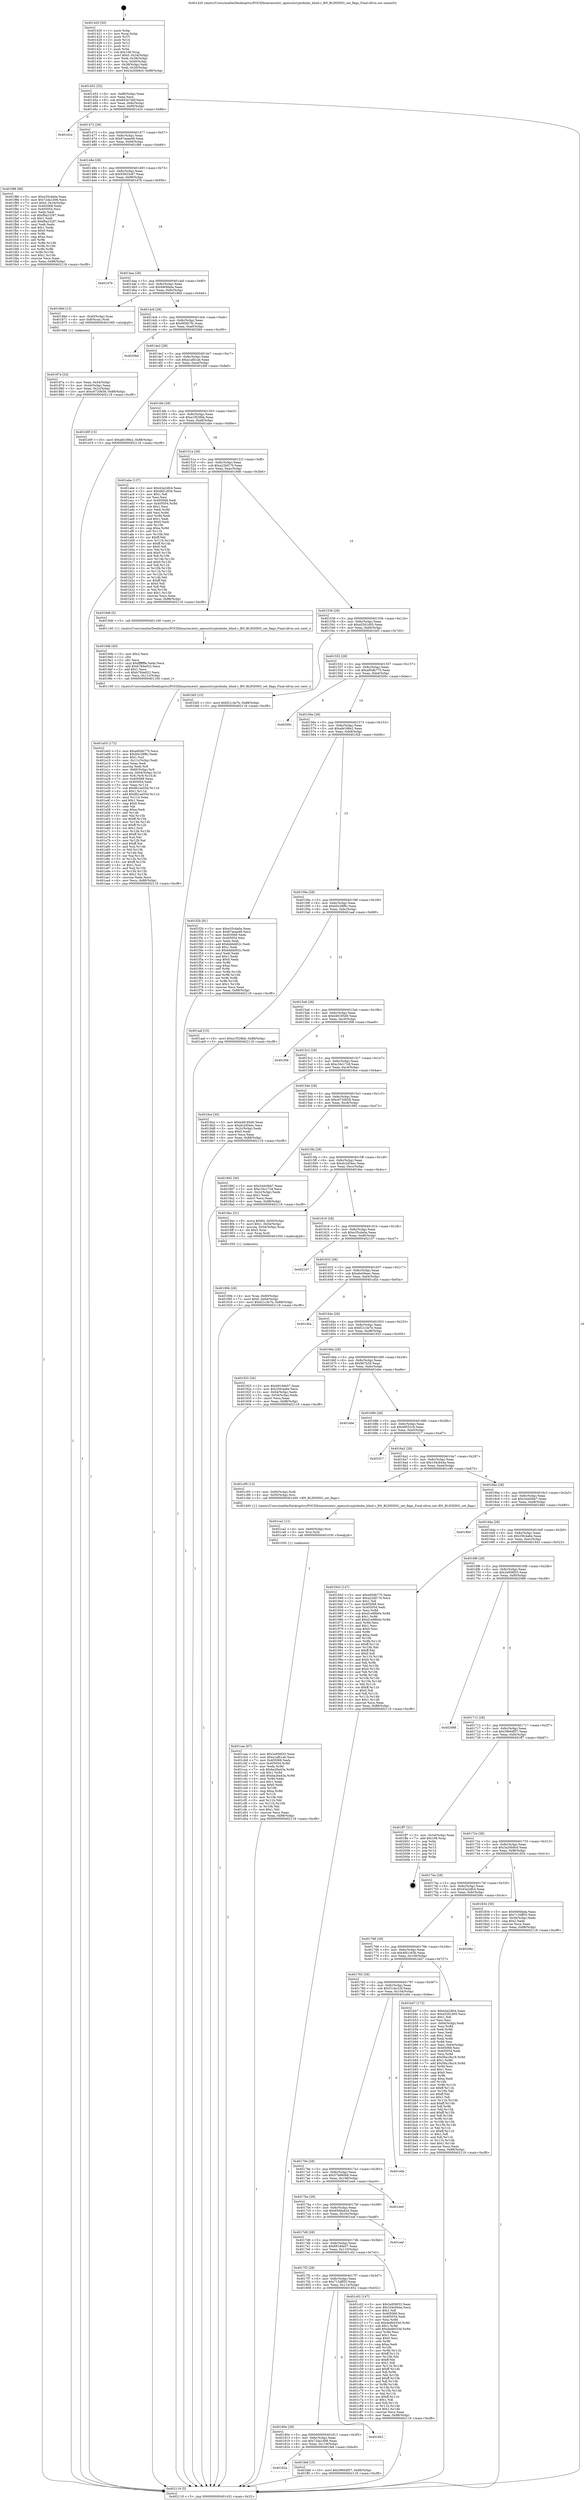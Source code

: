 digraph "0x401420" {
  label = "0x401420 (/mnt/c/Users/mathe/Desktop/tcc/POCII/binaries/extr_opensslcryptobnbn_blind.c_BN_BLINDING_set_flags_Final-ollvm.out::main(0))"
  labelloc = "t"
  node[shape=record]

  Entry [label="",width=0.3,height=0.3,shape=circle,fillcolor=black,style=filled]
  "0x401452" [label="{
     0x401452 [32]\l
     | [instrs]\l
     &nbsp;&nbsp;0x401452 \<+6\>: mov -0x88(%rbp),%eax\l
     &nbsp;&nbsp;0x401458 \<+2\>: mov %eax,%ecx\l
     &nbsp;&nbsp;0x40145a \<+6\>: sub $0x843e7dbf,%ecx\l
     &nbsp;&nbsp;0x401460 \<+6\>: mov %eax,-0x8c(%rbp)\l
     &nbsp;&nbsp;0x401466 \<+6\>: mov %ecx,-0x90(%rbp)\l
     &nbsp;&nbsp;0x40146c \<+6\>: je 0000000000401d1e \<main+0x8fe\>\l
  }"]
  "0x401d1e" [label="{
     0x401d1e\l
  }", style=dashed]
  "0x401472" [label="{
     0x401472 [28]\l
     | [instrs]\l
     &nbsp;&nbsp;0x401472 \<+5\>: jmp 0000000000401477 \<main+0x57\>\l
     &nbsp;&nbsp;0x401477 \<+6\>: mov -0x8c(%rbp),%eax\l
     &nbsp;&nbsp;0x40147d \<+5\>: sub $0x87aeae48,%eax\l
     &nbsp;&nbsp;0x401482 \<+6\>: mov %eax,-0x94(%rbp)\l
     &nbsp;&nbsp;0x401488 \<+6\>: je 0000000000401f86 \<main+0xb66\>\l
  }"]
  Exit [label="",width=0.3,height=0.3,shape=circle,fillcolor=black,style=filled,peripheries=2]
  "0x401f86" [label="{
     0x401f86 [98]\l
     | [instrs]\l
     &nbsp;&nbsp;0x401f86 \<+5\>: mov $0xe35cda0a,%eax\l
     &nbsp;&nbsp;0x401f8b \<+5\>: mov $0x72da1d08,%ecx\l
     &nbsp;&nbsp;0x401f90 \<+7\>: movl $0x0,-0x34(%rbp)\l
     &nbsp;&nbsp;0x401f97 \<+7\>: mov 0x405068,%edx\l
     &nbsp;&nbsp;0x401f9e \<+7\>: mov 0x405054,%esi\l
     &nbsp;&nbsp;0x401fa5 \<+2\>: mov %edx,%edi\l
     &nbsp;&nbsp;0x401fa7 \<+6\>: sub $0xf9a23287,%edi\l
     &nbsp;&nbsp;0x401fad \<+3\>: sub $0x1,%edi\l
     &nbsp;&nbsp;0x401fb0 \<+6\>: add $0xf9a23287,%edi\l
     &nbsp;&nbsp;0x401fb6 \<+3\>: imul %edi,%edx\l
     &nbsp;&nbsp;0x401fb9 \<+3\>: and $0x1,%edx\l
     &nbsp;&nbsp;0x401fbc \<+3\>: cmp $0x0,%edx\l
     &nbsp;&nbsp;0x401fbf \<+4\>: sete %r8b\l
     &nbsp;&nbsp;0x401fc3 \<+3\>: cmp $0xa,%esi\l
     &nbsp;&nbsp;0x401fc6 \<+4\>: setl %r9b\l
     &nbsp;&nbsp;0x401fca \<+3\>: mov %r8b,%r10b\l
     &nbsp;&nbsp;0x401fcd \<+3\>: and %r9b,%r10b\l
     &nbsp;&nbsp;0x401fd0 \<+3\>: xor %r9b,%r8b\l
     &nbsp;&nbsp;0x401fd3 \<+3\>: or %r8b,%r10b\l
     &nbsp;&nbsp;0x401fd6 \<+4\>: test $0x1,%r10b\l
     &nbsp;&nbsp;0x401fda \<+3\>: cmovne %ecx,%eax\l
     &nbsp;&nbsp;0x401fdd \<+6\>: mov %eax,-0x88(%rbp)\l
     &nbsp;&nbsp;0x401fe3 \<+5\>: jmp 0000000000402118 \<main+0xcf8\>\l
  }"]
  "0x40148e" [label="{
     0x40148e [28]\l
     | [instrs]\l
     &nbsp;&nbsp;0x40148e \<+5\>: jmp 0000000000401493 \<main+0x73\>\l
     &nbsp;&nbsp;0x401493 \<+6\>: mov -0x8c(%rbp),%eax\l
     &nbsp;&nbsp;0x401499 \<+5\>: sub $0x93833c87,%eax\l
     &nbsp;&nbsp;0x40149e \<+6\>: mov %eax,-0x98(%rbp)\l
     &nbsp;&nbsp;0x4014a4 \<+6\>: je 0000000000401d7b \<main+0x95b\>\l
  }"]
  "0x40182a" [label="{
     0x40182a\l
  }", style=dashed]
  "0x401d7b" [label="{
     0x401d7b\l
  }", style=dashed]
  "0x4014aa" [label="{
     0x4014aa [28]\l
     | [instrs]\l
     &nbsp;&nbsp;0x4014aa \<+5\>: jmp 00000000004014af \<main+0x8f\>\l
     &nbsp;&nbsp;0x4014af \<+6\>: mov -0x8c(%rbp),%eax\l
     &nbsp;&nbsp;0x4014b5 \<+5\>: sub $0x94f4fada,%eax\l
     &nbsp;&nbsp;0x4014ba \<+6\>: mov %eax,-0x9c(%rbp)\l
     &nbsp;&nbsp;0x4014c0 \<+6\>: je 000000000040186d \<main+0x44d\>\l
  }"]
  "0x401fe8" [label="{
     0x401fe8 [15]\l
     | [instrs]\l
     &nbsp;&nbsp;0x401fe8 \<+10\>: movl $0x3960df57,-0x88(%rbp)\l
     &nbsp;&nbsp;0x401ff2 \<+5\>: jmp 0000000000402118 \<main+0xcf8\>\l
  }"]
  "0x40186d" [label="{
     0x40186d [13]\l
     | [instrs]\l
     &nbsp;&nbsp;0x40186d \<+4\>: mov -0x40(%rbp),%rax\l
     &nbsp;&nbsp;0x401871 \<+4\>: mov 0x8(%rax),%rdi\l
     &nbsp;&nbsp;0x401875 \<+5\>: call 0000000000401060 \<atoi@plt\>\l
     | [calls]\l
     &nbsp;&nbsp;0x401060 \{1\} (unknown)\l
  }"]
  "0x4014c6" [label="{
     0x4014c6 [28]\l
     | [instrs]\l
     &nbsp;&nbsp;0x4014c6 \<+5\>: jmp 00000000004014cb \<main+0xab\>\l
     &nbsp;&nbsp;0x4014cb \<+6\>: mov -0x8c(%rbp),%eax\l
     &nbsp;&nbsp;0x4014d1 \<+5\>: sub $0x993fc7fc,%eax\l
     &nbsp;&nbsp;0x4014d6 \<+6\>: mov %eax,-0xa0(%rbp)\l
     &nbsp;&nbsp;0x4014dc \<+6\>: je 00000000004020b0 \<main+0xc90\>\l
  }"]
  "0x40180e" [label="{
     0x40180e [28]\l
     | [instrs]\l
     &nbsp;&nbsp;0x40180e \<+5\>: jmp 0000000000401813 \<main+0x3f3\>\l
     &nbsp;&nbsp;0x401813 \<+6\>: mov -0x8c(%rbp),%eax\l
     &nbsp;&nbsp;0x401819 \<+5\>: sub $0x72da1d08,%eax\l
     &nbsp;&nbsp;0x40181e \<+6\>: mov %eax,-0x118(%rbp)\l
     &nbsp;&nbsp;0x401824 \<+6\>: je 0000000000401fe8 \<main+0xbc8\>\l
  }"]
  "0x4020b0" [label="{
     0x4020b0\l
  }", style=dashed]
  "0x4014e2" [label="{
     0x4014e2 [28]\l
     | [instrs]\l
     &nbsp;&nbsp;0x4014e2 \<+5\>: jmp 00000000004014e7 \<main+0xc7\>\l
     &nbsp;&nbsp;0x4014e7 \<+6\>: mov -0x8c(%rbp),%eax\l
     &nbsp;&nbsp;0x4014ed \<+5\>: sub $0xa1afb1ab,%eax\l
     &nbsp;&nbsp;0x4014f2 \<+6\>: mov %eax,-0xa4(%rbp)\l
     &nbsp;&nbsp;0x4014f8 \<+6\>: je 0000000000401d0f \<main+0x8ef\>\l
  }"]
  "0x401852" [label="{
     0x401852\l
  }", style=dashed]
  "0x401d0f" [label="{
     0x401d0f [15]\l
     | [instrs]\l
     &nbsp;&nbsp;0x401d0f \<+10\>: movl $0xafe188e2,-0x88(%rbp)\l
     &nbsp;&nbsp;0x401d19 \<+5\>: jmp 0000000000402118 \<main+0xcf8\>\l
  }"]
  "0x4014fe" [label="{
     0x4014fe [28]\l
     | [instrs]\l
     &nbsp;&nbsp;0x4014fe \<+5\>: jmp 0000000000401503 \<main+0xe3\>\l
     &nbsp;&nbsp;0x401503 \<+6\>: mov -0x8c(%rbp),%eax\l
     &nbsp;&nbsp;0x401509 \<+5\>: sub $0xa1f528bb,%eax\l
     &nbsp;&nbsp;0x40150e \<+6\>: mov %eax,-0xa8(%rbp)\l
     &nbsp;&nbsp;0x401514 \<+6\>: je 0000000000401abe \<main+0x69e\>\l
  }"]
  "0x401cae" [label="{
     0x401cae [97]\l
     | [instrs]\l
     &nbsp;&nbsp;0x401cae \<+5\>: mov $0x2e956f33,%eax\l
     &nbsp;&nbsp;0x401cb3 \<+5\>: mov $0xa1afb1ab,%ecx\l
     &nbsp;&nbsp;0x401cb8 \<+7\>: mov 0x405068,%edx\l
     &nbsp;&nbsp;0x401cbf \<+8\>: mov 0x405054,%r8d\l
     &nbsp;&nbsp;0x401cc7 \<+3\>: mov %edx,%r9d\l
     &nbsp;&nbsp;0x401cca \<+7\>: sub $0xba26a43a,%r9d\l
     &nbsp;&nbsp;0x401cd1 \<+4\>: sub $0x1,%r9d\l
     &nbsp;&nbsp;0x401cd5 \<+7\>: add $0xba26a43a,%r9d\l
     &nbsp;&nbsp;0x401cdc \<+4\>: imul %r9d,%edx\l
     &nbsp;&nbsp;0x401ce0 \<+3\>: and $0x1,%edx\l
     &nbsp;&nbsp;0x401ce3 \<+3\>: cmp $0x0,%edx\l
     &nbsp;&nbsp;0x401ce6 \<+4\>: sete %r10b\l
     &nbsp;&nbsp;0x401cea \<+4\>: cmp $0xa,%r8d\l
     &nbsp;&nbsp;0x401cee \<+4\>: setl %r11b\l
     &nbsp;&nbsp;0x401cf2 \<+3\>: mov %r10b,%bl\l
     &nbsp;&nbsp;0x401cf5 \<+3\>: and %r11b,%bl\l
     &nbsp;&nbsp;0x401cf8 \<+3\>: xor %r11b,%r10b\l
     &nbsp;&nbsp;0x401cfb \<+3\>: or %r10b,%bl\l
     &nbsp;&nbsp;0x401cfe \<+3\>: test $0x1,%bl\l
     &nbsp;&nbsp;0x401d01 \<+3\>: cmovne %ecx,%eax\l
     &nbsp;&nbsp;0x401d04 \<+6\>: mov %eax,-0x88(%rbp)\l
     &nbsp;&nbsp;0x401d0a \<+5\>: jmp 0000000000402118 \<main+0xcf8\>\l
  }"]
  "0x401abe" [label="{
     0x401abe [137]\l
     | [instrs]\l
     &nbsp;&nbsp;0x401abe \<+5\>: mov $0x43a2dfc4,%eax\l
     &nbsp;&nbsp;0x401ac3 \<+5\>: mov $0x4fd1c83b,%ecx\l
     &nbsp;&nbsp;0x401ac8 \<+2\>: mov $0x1,%dl\l
     &nbsp;&nbsp;0x401aca \<+2\>: xor %esi,%esi\l
     &nbsp;&nbsp;0x401acc \<+7\>: mov 0x405068,%edi\l
     &nbsp;&nbsp;0x401ad3 \<+8\>: mov 0x405054,%r8d\l
     &nbsp;&nbsp;0x401adb \<+3\>: sub $0x1,%esi\l
     &nbsp;&nbsp;0x401ade \<+3\>: mov %edi,%r9d\l
     &nbsp;&nbsp;0x401ae1 \<+3\>: add %esi,%r9d\l
     &nbsp;&nbsp;0x401ae4 \<+4\>: imul %r9d,%edi\l
     &nbsp;&nbsp;0x401ae8 \<+3\>: and $0x1,%edi\l
     &nbsp;&nbsp;0x401aeb \<+3\>: cmp $0x0,%edi\l
     &nbsp;&nbsp;0x401aee \<+4\>: sete %r10b\l
     &nbsp;&nbsp;0x401af2 \<+4\>: cmp $0xa,%r8d\l
     &nbsp;&nbsp;0x401af6 \<+4\>: setl %r11b\l
     &nbsp;&nbsp;0x401afa \<+3\>: mov %r10b,%bl\l
     &nbsp;&nbsp;0x401afd \<+3\>: xor $0xff,%bl\l
     &nbsp;&nbsp;0x401b00 \<+3\>: mov %r11b,%r14b\l
     &nbsp;&nbsp;0x401b03 \<+4\>: xor $0xff,%r14b\l
     &nbsp;&nbsp;0x401b07 \<+3\>: xor $0x0,%dl\l
     &nbsp;&nbsp;0x401b0a \<+3\>: mov %bl,%r15b\l
     &nbsp;&nbsp;0x401b0d \<+4\>: and $0x0,%r15b\l
     &nbsp;&nbsp;0x401b11 \<+3\>: and %dl,%r10b\l
     &nbsp;&nbsp;0x401b14 \<+3\>: mov %r14b,%r12b\l
     &nbsp;&nbsp;0x401b17 \<+4\>: and $0x0,%r12b\l
     &nbsp;&nbsp;0x401b1b \<+3\>: and %dl,%r11b\l
     &nbsp;&nbsp;0x401b1e \<+3\>: or %r10b,%r15b\l
     &nbsp;&nbsp;0x401b21 \<+3\>: or %r11b,%r12b\l
     &nbsp;&nbsp;0x401b24 \<+3\>: xor %r12b,%r15b\l
     &nbsp;&nbsp;0x401b27 \<+3\>: or %r14b,%bl\l
     &nbsp;&nbsp;0x401b2a \<+3\>: xor $0xff,%bl\l
     &nbsp;&nbsp;0x401b2d \<+3\>: or $0x0,%dl\l
     &nbsp;&nbsp;0x401b30 \<+2\>: and %dl,%bl\l
     &nbsp;&nbsp;0x401b32 \<+3\>: or %bl,%r15b\l
     &nbsp;&nbsp;0x401b35 \<+4\>: test $0x1,%r15b\l
     &nbsp;&nbsp;0x401b39 \<+3\>: cmovne %ecx,%eax\l
     &nbsp;&nbsp;0x401b3c \<+6\>: mov %eax,-0x88(%rbp)\l
     &nbsp;&nbsp;0x401b42 \<+5\>: jmp 0000000000402118 \<main+0xcf8\>\l
  }"]
  "0x40151a" [label="{
     0x40151a [28]\l
     | [instrs]\l
     &nbsp;&nbsp;0x40151a \<+5\>: jmp 000000000040151f \<main+0xff\>\l
     &nbsp;&nbsp;0x40151f \<+6\>: mov -0x8c(%rbp),%eax\l
     &nbsp;&nbsp;0x401525 \<+5\>: sub $0xa22bf170,%eax\l
     &nbsp;&nbsp;0x40152a \<+6\>: mov %eax,-0xac(%rbp)\l
     &nbsp;&nbsp;0x401530 \<+6\>: je 00000000004019d6 \<main+0x5b6\>\l
  }"]
  "0x401ca2" [label="{
     0x401ca2 [12]\l
     | [instrs]\l
     &nbsp;&nbsp;0x401ca2 \<+4\>: mov -0x60(%rbp),%rsi\l
     &nbsp;&nbsp;0x401ca6 \<+3\>: mov %rsi,%rdi\l
     &nbsp;&nbsp;0x401ca9 \<+5\>: call 0000000000401030 \<free@plt\>\l
     | [calls]\l
     &nbsp;&nbsp;0x401030 \{1\} (unknown)\l
  }"]
  "0x4019d6" [label="{
     0x4019d6 [5]\l
     | [instrs]\l
     &nbsp;&nbsp;0x4019d6 \<+5\>: call 0000000000401160 \<next_i\>\l
     | [calls]\l
     &nbsp;&nbsp;0x401160 \{1\} (/mnt/c/Users/mathe/Desktop/tcc/POCII/binaries/extr_opensslcryptobnbn_blind.c_BN_BLINDING_set_flags_Final-ollvm.out::next_i)\l
  }"]
  "0x401536" [label="{
     0x401536 [28]\l
     | [instrs]\l
     &nbsp;&nbsp;0x401536 \<+5\>: jmp 000000000040153b \<main+0x11b\>\l
     &nbsp;&nbsp;0x40153b \<+6\>: mov -0x8c(%rbp),%eax\l
     &nbsp;&nbsp;0x401541 \<+5\>: sub $0xa5261d05,%eax\l
     &nbsp;&nbsp;0x401546 \<+6\>: mov %eax,-0xb0(%rbp)\l
     &nbsp;&nbsp;0x40154c \<+6\>: je 0000000000401bf3 \<main+0x7d3\>\l
  }"]
  "0x4017f2" [label="{
     0x4017f2 [28]\l
     | [instrs]\l
     &nbsp;&nbsp;0x4017f2 \<+5\>: jmp 00000000004017f7 \<main+0x3d7\>\l
     &nbsp;&nbsp;0x4017f7 \<+6\>: mov -0x8c(%rbp),%eax\l
     &nbsp;&nbsp;0x4017fd \<+5\>: sub $0x713dff35,%eax\l
     &nbsp;&nbsp;0x401802 \<+6\>: mov %eax,-0x114(%rbp)\l
     &nbsp;&nbsp;0x401808 \<+6\>: je 0000000000401852 \<main+0x432\>\l
  }"]
  "0x401bf3" [label="{
     0x401bf3 [15]\l
     | [instrs]\l
     &nbsp;&nbsp;0x401bf3 \<+10\>: movl $0xf21c3e7b,-0x88(%rbp)\l
     &nbsp;&nbsp;0x401bfd \<+5\>: jmp 0000000000402118 \<main+0xcf8\>\l
  }"]
  "0x401552" [label="{
     0x401552 [28]\l
     | [instrs]\l
     &nbsp;&nbsp;0x401552 \<+5\>: jmp 0000000000401557 \<main+0x137\>\l
     &nbsp;&nbsp;0x401557 \<+6\>: mov -0x8c(%rbp),%eax\l
     &nbsp;&nbsp;0x40155d \<+5\>: sub $0xa95db770,%eax\l
     &nbsp;&nbsp;0x401562 \<+6\>: mov %eax,-0xb4(%rbp)\l
     &nbsp;&nbsp;0x401568 \<+6\>: je 000000000040200c \<main+0xbec\>\l
  }"]
  "0x401c02" [label="{
     0x401c02 [147]\l
     | [instrs]\l
     &nbsp;&nbsp;0x401c02 \<+5\>: mov $0x2e956f33,%eax\l
     &nbsp;&nbsp;0x401c07 \<+5\>: mov $0x104c844a,%ecx\l
     &nbsp;&nbsp;0x401c0c \<+2\>: mov $0x1,%dl\l
     &nbsp;&nbsp;0x401c0e \<+7\>: mov 0x405068,%esi\l
     &nbsp;&nbsp;0x401c15 \<+7\>: mov 0x405054,%edi\l
     &nbsp;&nbsp;0x401c1c \<+3\>: mov %esi,%r8d\l
     &nbsp;&nbsp;0x401c1f \<+7\>: sub $0xdedb033d,%r8d\l
     &nbsp;&nbsp;0x401c26 \<+4\>: sub $0x1,%r8d\l
     &nbsp;&nbsp;0x401c2a \<+7\>: add $0xdedb033d,%r8d\l
     &nbsp;&nbsp;0x401c31 \<+4\>: imul %r8d,%esi\l
     &nbsp;&nbsp;0x401c35 \<+3\>: and $0x1,%esi\l
     &nbsp;&nbsp;0x401c38 \<+3\>: cmp $0x0,%esi\l
     &nbsp;&nbsp;0x401c3b \<+4\>: sete %r9b\l
     &nbsp;&nbsp;0x401c3f \<+3\>: cmp $0xa,%edi\l
     &nbsp;&nbsp;0x401c42 \<+4\>: setl %r10b\l
     &nbsp;&nbsp;0x401c46 \<+3\>: mov %r9b,%r11b\l
     &nbsp;&nbsp;0x401c49 \<+4\>: xor $0xff,%r11b\l
     &nbsp;&nbsp;0x401c4d \<+3\>: mov %r10b,%bl\l
     &nbsp;&nbsp;0x401c50 \<+3\>: xor $0xff,%bl\l
     &nbsp;&nbsp;0x401c53 \<+3\>: xor $0x1,%dl\l
     &nbsp;&nbsp;0x401c56 \<+3\>: mov %r11b,%r14b\l
     &nbsp;&nbsp;0x401c59 \<+4\>: and $0xff,%r14b\l
     &nbsp;&nbsp;0x401c5d \<+3\>: and %dl,%r9b\l
     &nbsp;&nbsp;0x401c60 \<+3\>: mov %bl,%r15b\l
     &nbsp;&nbsp;0x401c63 \<+4\>: and $0xff,%r15b\l
     &nbsp;&nbsp;0x401c67 \<+3\>: and %dl,%r10b\l
     &nbsp;&nbsp;0x401c6a \<+3\>: or %r9b,%r14b\l
     &nbsp;&nbsp;0x401c6d \<+3\>: or %r10b,%r15b\l
     &nbsp;&nbsp;0x401c70 \<+3\>: xor %r15b,%r14b\l
     &nbsp;&nbsp;0x401c73 \<+3\>: or %bl,%r11b\l
     &nbsp;&nbsp;0x401c76 \<+4\>: xor $0xff,%r11b\l
     &nbsp;&nbsp;0x401c7a \<+3\>: or $0x1,%dl\l
     &nbsp;&nbsp;0x401c7d \<+3\>: and %dl,%r11b\l
     &nbsp;&nbsp;0x401c80 \<+3\>: or %r11b,%r14b\l
     &nbsp;&nbsp;0x401c83 \<+4\>: test $0x1,%r14b\l
     &nbsp;&nbsp;0x401c87 \<+3\>: cmovne %ecx,%eax\l
     &nbsp;&nbsp;0x401c8a \<+6\>: mov %eax,-0x88(%rbp)\l
     &nbsp;&nbsp;0x401c90 \<+5\>: jmp 0000000000402118 \<main+0xcf8\>\l
  }"]
  "0x40200c" [label="{
     0x40200c\l
  }", style=dashed]
  "0x40156e" [label="{
     0x40156e [28]\l
     | [instrs]\l
     &nbsp;&nbsp;0x40156e \<+5\>: jmp 0000000000401573 \<main+0x153\>\l
     &nbsp;&nbsp;0x401573 \<+6\>: mov -0x8c(%rbp),%eax\l
     &nbsp;&nbsp;0x401579 \<+5\>: sub $0xafe188e2,%eax\l
     &nbsp;&nbsp;0x40157e \<+6\>: mov %eax,-0xb8(%rbp)\l
     &nbsp;&nbsp;0x401584 \<+6\>: je 0000000000401f2b \<main+0xb0b\>\l
  }"]
  "0x4017d6" [label="{
     0x4017d6 [28]\l
     | [instrs]\l
     &nbsp;&nbsp;0x4017d6 \<+5\>: jmp 00000000004017db \<main+0x3bb\>\l
     &nbsp;&nbsp;0x4017db \<+6\>: mov -0x8c(%rbp),%eax\l
     &nbsp;&nbsp;0x4017e1 \<+5\>: sub $0x6918de57,%eax\l
     &nbsp;&nbsp;0x4017e6 \<+6\>: mov %eax,-0x110(%rbp)\l
     &nbsp;&nbsp;0x4017ec \<+6\>: je 0000000000401c02 \<main+0x7e2\>\l
  }"]
  "0x401f2b" [label="{
     0x401f2b [91]\l
     | [instrs]\l
     &nbsp;&nbsp;0x401f2b \<+5\>: mov $0xe35cda0a,%eax\l
     &nbsp;&nbsp;0x401f30 \<+5\>: mov $0x87aeae48,%ecx\l
     &nbsp;&nbsp;0x401f35 \<+7\>: mov 0x405068,%edx\l
     &nbsp;&nbsp;0x401f3c \<+7\>: mov 0x405054,%esi\l
     &nbsp;&nbsp;0x401f43 \<+2\>: mov %edx,%edi\l
     &nbsp;&nbsp;0x401f45 \<+6\>: add $0xbdddd02c,%edi\l
     &nbsp;&nbsp;0x401f4b \<+3\>: sub $0x1,%edi\l
     &nbsp;&nbsp;0x401f4e \<+6\>: sub $0xbdddd02c,%edi\l
     &nbsp;&nbsp;0x401f54 \<+3\>: imul %edi,%edx\l
     &nbsp;&nbsp;0x401f57 \<+3\>: and $0x1,%edx\l
     &nbsp;&nbsp;0x401f5a \<+3\>: cmp $0x0,%edx\l
     &nbsp;&nbsp;0x401f5d \<+4\>: sete %r8b\l
     &nbsp;&nbsp;0x401f61 \<+3\>: cmp $0xa,%esi\l
     &nbsp;&nbsp;0x401f64 \<+4\>: setl %r9b\l
     &nbsp;&nbsp;0x401f68 \<+3\>: mov %r8b,%r10b\l
     &nbsp;&nbsp;0x401f6b \<+3\>: and %r9b,%r10b\l
     &nbsp;&nbsp;0x401f6e \<+3\>: xor %r9b,%r8b\l
     &nbsp;&nbsp;0x401f71 \<+3\>: or %r8b,%r10b\l
     &nbsp;&nbsp;0x401f74 \<+4\>: test $0x1,%r10b\l
     &nbsp;&nbsp;0x401f78 \<+3\>: cmovne %ecx,%eax\l
     &nbsp;&nbsp;0x401f7b \<+6\>: mov %eax,-0x88(%rbp)\l
     &nbsp;&nbsp;0x401f81 \<+5\>: jmp 0000000000402118 \<main+0xcf8\>\l
  }"]
  "0x40158a" [label="{
     0x40158a [28]\l
     | [instrs]\l
     &nbsp;&nbsp;0x40158a \<+5\>: jmp 000000000040158f \<main+0x16f\>\l
     &nbsp;&nbsp;0x40158f \<+6\>: mov -0x8c(%rbp),%eax\l
     &nbsp;&nbsp;0x401595 \<+5\>: sub $0xb0c28f8c,%eax\l
     &nbsp;&nbsp;0x40159a \<+6\>: mov %eax,-0xbc(%rbp)\l
     &nbsp;&nbsp;0x4015a0 \<+6\>: je 0000000000401aaf \<main+0x68f\>\l
  }"]
  "0x401eaf" [label="{
     0x401eaf\l
  }", style=dashed]
  "0x401aaf" [label="{
     0x401aaf [15]\l
     | [instrs]\l
     &nbsp;&nbsp;0x401aaf \<+10\>: movl $0xa1f528bb,-0x88(%rbp)\l
     &nbsp;&nbsp;0x401ab9 \<+5\>: jmp 0000000000402118 \<main+0xcf8\>\l
  }"]
  "0x4015a6" [label="{
     0x4015a6 [28]\l
     | [instrs]\l
     &nbsp;&nbsp;0x4015a6 \<+5\>: jmp 00000000004015ab \<main+0x18b\>\l
     &nbsp;&nbsp;0x4015ab \<+6\>: mov -0x8c(%rbp),%eax\l
     &nbsp;&nbsp;0x4015b1 \<+5\>: sub $0xb48185d0,%eax\l
     &nbsp;&nbsp;0x4015b6 \<+6\>: mov %eax,-0xc0(%rbp)\l
     &nbsp;&nbsp;0x4015bc \<+6\>: je 0000000000401f08 \<main+0xae8\>\l
  }"]
  "0x4017ba" [label="{
     0x4017ba [28]\l
     | [instrs]\l
     &nbsp;&nbsp;0x4017ba \<+5\>: jmp 00000000004017bf \<main+0x39f\>\l
     &nbsp;&nbsp;0x4017bf \<+6\>: mov -0x8c(%rbp),%eax\l
     &nbsp;&nbsp;0x4017c5 \<+5\>: sub $0x659da42d,%eax\l
     &nbsp;&nbsp;0x4017ca \<+6\>: mov %eax,-0x10c(%rbp)\l
     &nbsp;&nbsp;0x4017d0 \<+6\>: je 0000000000401eaf \<main+0xa8f\>\l
  }"]
  "0x401f08" [label="{
     0x401f08\l
  }", style=dashed]
  "0x4015c2" [label="{
     0x4015c2 [28]\l
     | [instrs]\l
     &nbsp;&nbsp;0x4015c2 \<+5\>: jmp 00000000004015c7 \<main+0x1a7\>\l
     &nbsp;&nbsp;0x4015c7 \<+6\>: mov -0x8c(%rbp),%eax\l
     &nbsp;&nbsp;0x4015cd \<+5\>: sub $0xc34c17c8,%eax\l
     &nbsp;&nbsp;0x4015d2 \<+6\>: mov %eax,-0xc4(%rbp)\l
     &nbsp;&nbsp;0x4015d8 \<+6\>: je 00000000004018ce \<main+0x4ae\>\l
  }"]
  "0x401ee0" [label="{
     0x401ee0\l
  }", style=dashed]
  "0x4018ce" [label="{
     0x4018ce [30]\l
     | [instrs]\l
     &nbsp;&nbsp;0x4018ce \<+5\>: mov $0xb48185d0,%eax\l
     &nbsp;&nbsp;0x4018d3 \<+5\>: mov $0xdc2d54ec,%ecx\l
     &nbsp;&nbsp;0x4018d8 \<+3\>: mov -0x2c(%rbp),%edx\l
     &nbsp;&nbsp;0x4018db \<+3\>: cmp $0x0,%edx\l
     &nbsp;&nbsp;0x4018de \<+3\>: cmove %ecx,%eax\l
     &nbsp;&nbsp;0x4018e1 \<+6\>: mov %eax,-0x88(%rbp)\l
     &nbsp;&nbsp;0x4018e7 \<+5\>: jmp 0000000000402118 \<main+0xcf8\>\l
  }"]
  "0x4015de" [label="{
     0x4015de [28]\l
     | [instrs]\l
     &nbsp;&nbsp;0x4015de \<+5\>: jmp 00000000004015e3 \<main+0x1c3\>\l
     &nbsp;&nbsp;0x4015e3 \<+6\>: mov -0x8c(%rbp),%eax\l
     &nbsp;&nbsp;0x4015e9 \<+5\>: sub $0xc6720b58,%eax\l
     &nbsp;&nbsp;0x4015ee \<+6\>: mov %eax,-0xc8(%rbp)\l
     &nbsp;&nbsp;0x4015f4 \<+6\>: je 0000000000401892 \<main+0x472\>\l
  }"]
  "0x40179e" [label="{
     0x40179e [28]\l
     | [instrs]\l
     &nbsp;&nbsp;0x40179e \<+5\>: jmp 00000000004017a3 \<main+0x383\>\l
     &nbsp;&nbsp;0x4017a3 \<+6\>: mov -0x8c(%rbp),%eax\l
     &nbsp;&nbsp;0x4017a9 \<+5\>: sub $0x57b860b8,%eax\l
     &nbsp;&nbsp;0x4017ae \<+6\>: mov %eax,-0x108(%rbp)\l
     &nbsp;&nbsp;0x4017b4 \<+6\>: je 0000000000401ee0 \<main+0xac0\>\l
  }"]
  "0x401892" [label="{
     0x401892 [30]\l
     | [instrs]\l
     &nbsp;&nbsp;0x401892 \<+5\>: mov $0x24dc0bb7,%eax\l
     &nbsp;&nbsp;0x401897 \<+5\>: mov $0xc34c17c8,%ecx\l
     &nbsp;&nbsp;0x40189c \<+3\>: mov -0x2c(%rbp),%edx\l
     &nbsp;&nbsp;0x40189f \<+3\>: cmp $0x1,%edx\l
     &nbsp;&nbsp;0x4018a2 \<+3\>: cmovl %ecx,%eax\l
     &nbsp;&nbsp;0x4018a5 \<+6\>: mov %eax,-0x88(%rbp)\l
     &nbsp;&nbsp;0x4018ab \<+5\>: jmp 0000000000402118 \<main+0xcf8\>\l
  }"]
  "0x4015fa" [label="{
     0x4015fa [28]\l
     | [instrs]\l
     &nbsp;&nbsp;0x4015fa \<+5\>: jmp 00000000004015ff \<main+0x1df\>\l
     &nbsp;&nbsp;0x4015ff \<+6\>: mov -0x8c(%rbp),%eax\l
     &nbsp;&nbsp;0x401605 \<+5\>: sub $0xdc2d54ec,%eax\l
     &nbsp;&nbsp;0x40160a \<+6\>: mov %eax,-0xcc(%rbp)\l
     &nbsp;&nbsp;0x401610 \<+6\>: je 00000000004018ec \<main+0x4cc\>\l
  }"]
  "0x401e0e" [label="{
     0x401e0e\l
  }", style=dashed]
  "0x4018ec" [label="{
     0x4018ec [31]\l
     | [instrs]\l
     &nbsp;&nbsp;0x4018ec \<+8\>: movq $0x64,-0x50(%rbp)\l
     &nbsp;&nbsp;0x4018f4 \<+7\>: movl $0x1,-0x54(%rbp)\l
     &nbsp;&nbsp;0x4018fb \<+4\>: movslq -0x54(%rbp),%rax\l
     &nbsp;&nbsp;0x4018ff \<+4\>: shl $0x3,%rax\l
     &nbsp;&nbsp;0x401903 \<+3\>: mov %rax,%rdi\l
     &nbsp;&nbsp;0x401906 \<+5\>: call 0000000000401050 \<malloc@plt\>\l
     | [calls]\l
     &nbsp;&nbsp;0x401050 \{1\} (unknown)\l
  }"]
  "0x401616" [label="{
     0x401616 [28]\l
     | [instrs]\l
     &nbsp;&nbsp;0x401616 \<+5\>: jmp 000000000040161b \<main+0x1fb\>\l
     &nbsp;&nbsp;0x40161b \<+6\>: mov -0x8c(%rbp),%eax\l
     &nbsp;&nbsp;0x401621 \<+5\>: sub $0xe35cda0a,%eax\l
     &nbsp;&nbsp;0x401626 \<+6\>: mov %eax,-0xd0(%rbp)\l
     &nbsp;&nbsp;0x40162c \<+6\>: je 0000000000402107 \<main+0xce7\>\l
  }"]
  "0x401782" [label="{
     0x401782 [28]\l
     | [instrs]\l
     &nbsp;&nbsp;0x401782 \<+5\>: jmp 0000000000401787 \<main+0x367\>\l
     &nbsp;&nbsp;0x401787 \<+6\>: mov -0x8c(%rbp),%eax\l
     &nbsp;&nbsp;0x40178d \<+5\>: sub $0x51cbc23f,%eax\l
     &nbsp;&nbsp;0x401792 \<+6\>: mov %eax,-0x104(%rbp)\l
     &nbsp;&nbsp;0x401798 \<+6\>: je 0000000000401e0e \<main+0x9ee\>\l
  }"]
  "0x402107" [label="{
     0x402107\l
  }", style=dashed]
  "0x401632" [label="{
     0x401632 [28]\l
     | [instrs]\l
     &nbsp;&nbsp;0x401632 \<+5\>: jmp 0000000000401637 \<main+0x217\>\l
     &nbsp;&nbsp;0x401637 \<+6\>: mov -0x8c(%rbp),%eax\l
     &nbsp;&nbsp;0x40163d \<+5\>: sub $0xebe56aec,%eax\l
     &nbsp;&nbsp;0x401642 \<+6\>: mov %eax,-0xd4(%rbp)\l
     &nbsp;&nbsp;0x401648 \<+6\>: je 0000000000401d5a \<main+0x93a\>\l
  }"]
  "0x401b47" [label="{
     0x401b47 [172]\l
     | [instrs]\l
     &nbsp;&nbsp;0x401b47 \<+5\>: mov $0x43a2dfc4,%eax\l
     &nbsp;&nbsp;0x401b4c \<+5\>: mov $0xa5261d05,%ecx\l
     &nbsp;&nbsp;0x401b51 \<+2\>: mov $0x1,%dl\l
     &nbsp;&nbsp;0x401b53 \<+2\>: xor %esi,%esi\l
     &nbsp;&nbsp;0x401b55 \<+3\>: mov -0x64(%rbp),%edi\l
     &nbsp;&nbsp;0x401b58 \<+3\>: mov %esi,%r8d\l
     &nbsp;&nbsp;0x401b5b \<+3\>: sub %edi,%r8d\l
     &nbsp;&nbsp;0x401b5e \<+2\>: mov %esi,%edi\l
     &nbsp;&nbsp;0x401b60 \<+3\>: sub $0x1,%edi\l
     &nbsp;&nbsp;0x401b63 \<+3\>: add %edi,%r8d\l
     &nbsp;&nbsp;0x401b66 \<+3\>: sub %r8d,%esi\l
     &nbsp;&nbsp;0x401b69 \<+3\>: mov %esi,-0x64(%rbp)\l
     &nbsp;&nbsp;0x401b6c \<+7\>: mov 0x405068,%esi\l
     &nbsp;&nbsp;0x401b73 \<+7\>: mov 0x405054,%edi\l
     &nbsp;&nbsp;0x401b7a \<+3\>: mov %esi,%r8d\l
     &nbsp;&nbsp;0x401b7d \<+7\>: sub $0x56a18a16,%r8d\l
     &nbsp;&nbsp;0x401b84 \<+4\>: sub $0x1,%r8d\l
     &nbsp;&nbsp;0x401b88 \<+7\>: add $0x56a18a16,%r8d\l
     &nbsp;&nbsp;0x401b8f \<+4\>: imul %r8d,%esi\l
     &nbsp;&nbsp;0x401b93 \<+3\>: and $0x1,%esi\l
     &nbsp;&nbsp;0x401b96 \<+3\>: cmp $0x0,%esi\l
     &nbsp;&nbsp;0x401b99 \<+4\>: sete %r9b\l
     &nbsp;&nbsp;0x401b9d \<+3\>: cmp $0xa,%edi\l
     &nbsp;&nbsp;0x401ba0 \<+4\>: setl %r10b\l
     &nbsp;&nbsp;0x401ba4 \<+3\>: mov %r9b,%r11b\l
     &nbsp;&nbsp;0x401ba7 \<+4\>: xor $0xff,%r11b\l
     &nbsp;&nbsp;0x401bab \<+3\>: mov %r10b,%bl\l
     &nbsp;&nbsp;0x401bae \<+3\>: xor $0xff,%bl\l
     &nbsp;&nbsp;0x401bb1 \<+3\>: xor $0x1,%dl\l
     &nbsp;&nbsp;0x401bb4 \<+3\>: mov %r11b,%r14b\l
     &nbsp;&nbsp;0x401bb7 \<+4\>: and $0xff,%r14b\l
     &nbsp;&nbsp;0x401bbb \<+3\>: and %dl,%r9b\l
     &nbsp;&nbsp;0x401bbe \<+3\>: mov %bl,%r15b\l
     &nbsp;&nbsp;0x401bc1 \<+4\>: and $0xff,%r15b\l
     &nbsp;&nbsp;0x401bc5 \<+3\>: and %dl,%r10b\l
     &nbsp;&nbsp;0x401bc8 \<+3\>: or %r9b,%r14b\l
     &nbsp;&nbsp;0x401bcb \<+3\>: or %r10b,%r15b\l
     &nbsp;&nbsp;0x401bce \<+3\>: xor %r15b,%r14b\l
     &nbsp;&nbsp;0x401bd1 \<+3\>: or %bl,%r11b\l
     &nbsp;&nbsp;0x401bd4 \<+4\>: xor $0xff,%r11b\l
     &nbsp;&nbsp;0x401bd8 \<+3\>: or $0x1,%dl\l
     &nbsp;&nbsp;0x401bdb \<+3\>: and %dl,%r11b\l
     &nbsp;&nbsp;0x401bde \<+3\>: or %r11b,%r14b\l
     &nbsp;&nbsp;0x401be1 \<+4\>: test $0x1,%r14b\l
     &nbsp;&nbsp;0x401be5 \<+3\>: cmovne %ecx,%eax\l
     &nbsp;&nbsp;0x401be8 \<+6\>: mov %eax,-0x88(%rbp)\l
     &nbsp;&nbsp;0x401bee \<+5\>: jmp 0000000000402118 \<main+0xcf8\>\l
  }"]
  "0x401d5a" [label="{
     0x401d5a\l
  }", style=dashed]
  "0x40164e" [label="{
     0x40164e [28]\l
     | [instrs]\l
     &nbsp;&nbsp;0x40164e \<+5\>: jmp 0000000000401653 \<main+0x233\>\l
     &nbsp;&nbsp;0x401653 \<+6\>: mov -0x8c(%rbp),%eax\l
     &nbsp;&nbsp;0x401659 \<+5\>: sub $0xf21c3e7b,%eax\l
     &nbsp;&nbsp;0x40165e \<+6\>: mov %eax,-0xd8(%rbp)\l
     &nbsp;&nbsp;0x401664 \<+6\>: je 0000000000401925 \<main+0x505\>\l
  }"]
  "0x401766" [label="{
     0x401766 [28]\l
     | [instrs]\l
     &nbsp;&nbsp;0x401766 \<+5\>: jmp 000000000040176b \<main+0x34b\>\l
     &nbsp;&nbsp;0x40176b \<+6\>: mov -0x8c(%rbp),%eax\l
     &nbsp;&nbsp;0x401771 \<+5\>: sub $0x4fd1c83b,%eax\l
     &nbsp;&nbsp;0x401776 \<+6\>: mov %eax,-0x100(%rbp)\l
     &nbsp;&nbsp;0x40177c \<+6\>: je 0000000000401b47 \<main+0x727\>\l
  }"]
  "0x401925" [label="{
     0x401925 [30]\l
     | [instrs]\l
     &nbsp;&nbsp;0x401925 \<+5\>: mov $0x6918de57,%eax\l
     &nbsp;&nbsp;0x40192a \<+5\>: mov $0x25fc4a6e,%ecx\l
     &nbsp;&nbsp;0x40192f \<+3\>: mov -0x64(%rbp),%edx\l
     &nbsp;&nbsp;0x401932 \<+3\>: cmp -0x54(%rbp),%edx\l
     &nbsp;&nbsp;0x401935 \<+3\>: cmovl %ecx,%eax\l
     &nbsp;&nbsp;0x401938 \<+6\>: mov %eax,-0x88(%rbp)\l
     &nbsp;&nbsp;0x40193e \<+5\>: jmp 0000000000402118 \<main+0xcf8\>\l
  }"]
  "0x40166a" [label="{
     0x40166a [28]\l
     | [instrs]\l
     &nbsp;&nbsp;0x40166a \<+5\>: jmp 000000000040166f \<main+0x24f\>\l
     &nbsp;&nbsp;0x40166f \<+6\>: mov -0x8c(%rbp),%eax\l
     &nbsp;&nbsp;0x401675 \<+5\>: sub $0x9b7b30,%eax\l
     &nbsp;&nbsp;0x40167a \<+6\>: mov %eax,-0xdc(%rbp)\l
     &nbsp;&nbsp;0x401680 \<+6\>: je 0000000000401ebe \<main+0xa9e\>\l
  }"]
  "0x40206c" [label="{
     0x40206c\l
  }", style=dashed]
  "0x401ebe" [label="{
     0x401ebe\l
  }", style=dashed]
  "0x401686" [label="{
     0x401686 [28]\l
     | [instrs]\l
     &nbsp;&nbsp;0x401686 \<+5\>: jmp 000000000040168b \<main+0x26b\>\l
     &nbsp;&nbsp;0x40168b \<+6\>: mov -0x8c(%rbp),%eax\l
     &nbsp;&nbsp;0x401691 \<+5\>: sub $0x48552c9,%eax\l
     &nbsp;&nbsp;0x401696 \<+6\>: mov %eax,-0xe0(%rbp)\l
     &nbsp;&nbsp;0x40169c \<+6\>: je 0000000000401f17 \<main+0xaf7\>\l
  }"]
  "0x401a03" [label="{
     0x401a03 [172]\l
     | [instrs]\l
     &nbsp;&nbsp;0x401a03 \<+5\>: mov $0xa95db770,%ecx\l
     &nbsp;&nbsp;0x401a08 \<+5\>: mov $0xb0c28f8c,%edx\l
     &nbsp;&nbsp;0x401a0d \<+3\>: mov $0x1,%sil\l
     &nbsp;&nbsp;0x401a10 \<+6\>: mov -0x11c(%rbp),%edi\l
     &nbsp;&nbsp;0x401a16 \<+3\>: imul %eax,%edi\l
     &nbsp;&nbsp;0x401a19 \<+3\>: movslq %edi,%r8\l
     &nbsp;&nbsp;0x401a1c \<+4\>: mov -0x60(%rbp),%r9\l
     &nbsp;&nbsp;0x401a20 \<+4\>: movslq -0x64(%rbp),%r10\l
     &nbsp;&nbsp;0x401a24 \<+4\>: mov %r8,(%r9,%r10,8)\l
     &nbsp;&nbsp;0x401a28 \<+7\>: mov 0x405068,%eax\l
     &nbsp;&nbsp;0x401a2f \<+7\>: mov 0x405054,%edi\l
     &nbsp;&nbsp;0x401a36 \<+3\>: mov %eax,%r11d\l
     &nbsp;&nbsp;0x401a39 \<+7\>: sub $0x8b1ee55d,%r11d\l
     &nbsp;&nbsp;0x401a40 \<+4\>: sub $0x1,%r11d\l
     &nbsp;&nbsp;0x401a44 \<+7\>: add $0x8b1ee55d,%r11d\l
     &nbsp;&nbsp;0x401a4b \<+4\>: imul %r11d,%eax\l
     &nbsp;&nbsp;0x401a4f \<+3\>: and $0x1,%eax\l
     &nbsp;&nbsp;0x401a52 \<+3\>: cmp $0x0,%eax\l
     &nbsp;&nbsp;0x401a55 \<+3\>: sete %bl\l
     &nbsp;&nbsp;0x401a58 \<+3\>: cmp $0xa,%edi\l
     &nbsp;&nbsp;0x401a5b \<+4\>: setl %r14b\l
     &nbsp;&nbsp;0x401a5f \<+3\>: mov %bl,%r15b\l
     &nbsp;&nbsp;0x401a62 \<+4\>: xor $0xff,%r15b\l
     &nbsp;&nbsp;0x401a66 \<+3\>: mov %r14b,%r12b\l
     &nbsp;&nbsp;0x401a69 \<+4\>: xor $0xff,%r12b\l
     &nbsp;&nbsp;0x401a6d \<+4\>: xor $0x1,%sil\l
     &nbsp;&nbsp;0x401a71 \<+3\>: mov %r15b,%r13b\l
     &nbsp;&nbsp;0x401a74 \<+4\>: and $0xff,%r13b\l
     &nbsp;&nbsp;0x401a78 \<+3\>: and %sil,%bl\l
     &nbsp;&nbsp;0x401a7b \<+3\>: mov %r12b,%al\l
     &nbsp;&nbsp;0x401a7e \<+2\>: and $0xff,%al\l
     &nbsp;&nbsp;0x401a80 \<+3\>: and %sil,%r14b\l
     &nbsp;&nbsp;0x401a83 \<+3\>: or %bl,%r13b\l
     &nbsp;&nbsp;0x401a86 \<+3\>: or %r14b,%al\l
     &nbsp;&nbsp;0x401a89 \<+3\>: xor %al,%r13b\l
     &nbsp;&nbsp;0x401a8c \<+3\>: or %r12b,%r15b\l
     &nbsp;&nbsp;0x401a8f \<+4\>: xor $0xff,%r15b\l
     &nbsp;&nbsp;0x401a93 \<+4\>: or $0x1,%sil\l
     &nbsp;&nbsp;0x401a97 \<+3\>: and %sil,%r15b\l
     &nbsp;&nbsp;0x401a9a \<+3\>: or %r15b,%r13b\l
     &nbsp;&nbsp;0x401a9d \<+4\>: test $0x1,%r13b\l
     &nbsp;&nbsp;0x401aa1 \<+3\>: cmovne %edx,%ecx\l
     &nbsp;&nbsp;0x401aa4 \<+6\>: mov %ecx,-0x88(%rbp)\l
     &nbsp;&nbsp;0x401aaa \<+5\>: jmp 0000000000402118 \<main+0xcf8\>\l
  }"]
  "0x401f17" [label="{
     0x401f17\l
  }", style=dashed]
  "0x4016a2" [label="{
     0x4016a2 [28]\l
     | [instrs]\l
     &nbsp;&nbsp;0x4016a2 \<+5\>: jmp 00000000004016a7 \<main+0x287\>\l
     &nbsp;&nbsp;0x4016a7 \<+6\>: mov -0x8c(%rbp),%eax\l
     &nbsp;&nbsp;0x4016ad \<+5\>: sub $0x104c844a,%eax\l
     &nbsp;&nbsp;0x4016b2 \<+6\>: mov %eax,-0xe4(%rbp)\l
     &nbsp;&nbsp;0x4016b8 \<+6\>: je 0000000000401c95 \<main+0x875\>\l
  }"]
  "0x4019db" [label="{
     0x4019db [40]\l
     | [instrs]\l
     &nbsp;&nbsp;0x4019db \<+5\>: mov $0x2,%ecx\l
     &nbsp;&nbsp;0x4019e0 \<+1\>: cltd\l
     &nbsp;&nbsp;0x4019e1 \<+2\>: idiv %ecx\l
     &nbsp;&nbsp;0x4019e3 \<+6\>: imul $0xfffffffe,%edx,%ecx\l
     &nbsp;&nbsp;0x4019e9 \<+6\>: add $0xb784e022,%ecx\l
     &nbsp;&nbsp;0x4019ef \<+3\>: add $0x1,%ecx\l
     &nbsp;&nbsp;0x4019f2 \<+6\>: sub $0xb784e022,%ecx\l
     &nbsp;&nbsp;0x4019f8 \<+6\>: mov %ecx,-0x11c(%rbp)\l
     &nbsp;&nbsp;0x4019fe \<+5\>: call 0000000000401160 \<next_i\>\l
     | [calls]\l
     &nbsp;&nbsp;0x401160 \{1\} (/mnt/c/Users/mathe/Desktop/tcc/POCII/binaries/extr_opensslcryptobnbn_blind.c_BN_BLINDING_set_flags_Final-ollvm.out::next_i)\l
  }"]
  "0x401c95" [label="{
     0x401c95 [13]\l
     | [instrs]\l
     &nbsp;&nbsp;0x401c95 \<+4\>: mov -0x60(%rbp),%rdi\l
     &nbsp;&nbsp;0x401c99 \<+4\>: mov -0x50(%rbp),%rsi\l
     &nbsp;&nbsp;0x401c9d \<+5\>: call 0000000000401400 \<BN_BLINDING_set_flags\>\l
     | [calls]\l
     &nbsp;&nbsp;0x401400 \{1\} (/mnt/c/Users/mathe/Desktop/tcc/POCII/binaries/extr_opensslcryptobnbn_blind.c_BN_BLINDING_set_flags_Final-ollvm.out::BN_BLINDING_set_flags)\l
  }"]
  "0x4016be" [label="{
     0x4016be [28]\l
     | [instrs]\l
     &nbsp;&nbsp;0x4016be \<+5\>: jmp 00000000004016c3 \<main+0x2a3\>\l
     &nbsp;&nbsp;0x4016c3 \<+6\>: mov -0x8c(%rbp),%eax\l
     &nbsp;&nbsp;0x4016c9 \<+5\>: sub $0x24dc0bb7,%eax\l
     &nbsp;&nbsp;0x4016ce \<+6\>: mov %eax,-0xe8(%rbp)\l
     &nbsp;&nbsp;0x4016d4 \<+6\>: je 00000000004018b0 \<main+0x490\>\l
  }"]
  "0x40190b" [label="{
     0x40190b [26]\l
     | [instrs]\l
     &nbsp;&nbsp;0x40190b \<+4\>: mov %rax,-0x60(%rbp)\l
     &nbsp;&nbsp;0x40190f \<+7\>: movl $0x0,-0x64(%rbp)\l
     &nbsp;&nbsp;0x401916 \<+10\>: movl $0xf21c3e7b,-0x88(%rbp)\l
     &nbsp;&nbsp;0x401920 \<+5\>: jmp 0000000000402118 \<main+0xcf8\>\l
  }"]
  "0x4018b0" [label="{
     0x4018b0\l
  }", style=dashed]
  "0x4016da" [label="{
     0x4016da [28]\l
     | [instrs]\l
     &nbsp;&nbsp;0x4016da \<+5\>: jmp 00000000004016df \<main+0x2bf\>\l
     &nbsp;&nbsp;0x4016df \<+6\>: mov -0x8c(%rbp),%eax\l
     &nbsp;&nbsp;0x4016e5 \<+5\>: sub $0x25fc4a6e,%eax\l
     &nbsp;&nbsp;0x4016ea \<+6\>: mov %eax,-0xec(%rbp)\l
     &nbsp;&nbsp;0x4016f0 \<+6\>: je 0000000000401943 \<main+0x523\>\l
  }"]
  "0x40187a" [label="{
     0x40187a [24]\l
     | [instrs]\l
     &nbsp;&nbsp;0x40187a \<+3\>: mov %eax,-0x44(%rbp)\l
     &nbsp;&nbsp;0x40187d \<+3\>: mov -0x44(%rbp),%eax\l
     &nbsp;&nbsp;0x401880 \<+3\>: mov %eax,-0x2c(%rbp)\l
     &nbsp;&nbsp;0x401883 \<+10\>: movl $0xc6720b58,-0x88(%rbp)\l
     &nbsp;&nbsp;0x40188d \<+5\>: jmp 0000000000402118 \<main+0xcf8\>\l
  }"]
  "0x401943" [label="{
     0x401943 [147]\l
     | [instrs]\l
     &nbsp;&nbsp;0x401943 \<+5\>: mov $0xa95db770,%eax\l
     &nbsp;&nbsp;0x401948 \<+5\>: mov $0xa22bf170,%ecx\l
     &nbsp;&nbsp;0x40194d \<+2\>: mov $0x1,%dl\l
     &nbsp;&nbsp;0x40194f \<+7\>: mov 0x405068,%esi\l
     &nbsp;&nbsp;0x401956 \<+7\>: mov 0x405054,%edi\l
     &nbsp;&nbsp;0x40195d \<+3\>: mov %esi,%r8d\l
     &nbsp;&nbsp;0x401960 \<+7\>: sub $0xd1e88b0e,%r8d\l
     &nbsp;&nbsp;0x401967 \<+4\>: sub $0x1,%r8d\l
     &nbsp;&nbsp;0x40196b \<+7\>: add $0xd1e88b0e,%r8d\l
     &nbsp;&nbsp;0x401972 \<+4\>: imul %r8d,%esi\l
     &nbsp;&nbsp;0x401976 \<+3\>: and $0x1,%esi\l
     &nbsp;&nbsp;0x401979 \<+3\>: cmp $0x0,%esi\l
     &nbsp;&nbsp;0x40197c \<+4\>: sete %r9b\l
     &nbsp;&nbsp;0x401980 \<+3\>: cmp $0xa,%edi\l
     &nbsp;&nbsp;0x401983 \<+4\>: setl %r10b\l
     &nbsp;&nbsp;0x401987 \<+3\>: mov %r9b,%r11b\l
     &nbsp;&nbsp;0x40198a \<+4\>: xor $0xff,%r11b\l
     &nbsp;&nbsp;0x40198e \<+3\>: mov %r10b,%bl\l
     &nbsp;&nbsp;0x401991 \<+3\>: xor $0xff,%bl\l
     &nbsp;&nbsp;0x401994 \<+3\>: xor $0x0,%dl\l
     &nbsp;&nbsp;0x401997 \<+3\>: mov %r11b,%r14b\l
     &nbsp;&nbsp;0x40199a \<+4\>: and $0x0,%r14b\l
     &nbsp;&nbsp;0x40199e \<+3\>: and %dl,%r9b\l
     &nbsp;&nbsp;0x4019a1 \<+3\>: mov %bl,%r15b\l
     &nbsp;&nbsp;0x4019a4 \<+4\>: and $0x0,%r15b\l
     &nbsp;&nbsp;0x4019a8 \<+3\>: and %dl,%r10b\l
     &nbsp;&nbsp;0x4019ab \<+3\>: or %r9b,%r14b\l
     &nbsp;&nbsp;0x4019ae \<+3\>: or %r10b,%r15b\l
     &nbsp;&nbsp;0x4019b1 \<+3\>: xor %r15b,%r14b\l
     &nbsp;&nbsp;0x4019b4 \<+3\>: or %bl,%r11b\l
     &nbsp;&nbsp;0x4019b7 \<+4\>: xor $0xff,%r11b\l
     &nbsp;&nbsp;0x4019bb \<+3\>: or $0x0,%dl\l
     &nbsp;&nbsp;0x4019be \<+3\>: and %dl,%r11b\l
     &nbsp;&nbsp;0x4019c1 \<+3\>: or %r11b,%r14b\l
     &nbsp;&nbsp;0x4019c4 \<+4\>: test $0x1,%r14b\l
     &nbsp;&nbsp;0x4019c8 \<+3\>: cmovne %ecx,%eax\l
     &nbsp;&nbsp;0x4019cb \<+6\>: mov %eax,-0x88(%rbp)\l
     &nbsp;&nbsp;0x4019d1 \<+5\>: jmp 0000000000402118 \<main+0xcf8\>\l
  }"]
  "0x4016f6" [label="{
     0x4016f6 [28]\l
     | [instrs]\l
     &nbsp;&nbsp;0x4016f6 \<+5\>: jmp 00000000004016fb \<main+0x2db\>\l
     &nbsp;&nbsp;0x4016fb \<+6\>: mov -0x8c(%rbp),%eax\l
     &nbsp;&nbsp;0x401701 \<+5\>: sub $0x2e956f33,%eax\l
     &nbsp;&nbsp;0x401706 \<+6\>: mov %eax,-0xf0(%rbp)\l
     &nbsp;&nbsp;0x40170c \<+6\>: je 0000000000402088 \<main+0xc68\>\l
  }"]
  "0x401420" [label="{
     0x401420 [50]\l
     | [instrs]\l
     &nbsp;&nbsp;0x401420 \<+1\>: push %rbp\l
     &nbsp;&nbsp;0x401421 \<+3\>: mov %rsp,%rbp\l
     &nbsp;&nbsp;0x401424 \<+2\>: push %r15\l
     &nbsp;&nbsp;0x401426 \<+2\>: push %r14\l
     &nbsp;&nbsp;0x401428 \<+2\>: push %r13\l
     &nbsp;&nbsp;0x40142a \<+2\>: push %r12\l
     &nbsp;&nbsp;0x40142c \<+1\>: push %rbx\l
     &nbsp;&nbsp;0x40142d \<+7\>: sub $0x108,%rsp\l
     &nbsp;&nbsp;0x401434 \<+7\>: movl $0x0,-0x34(%rbp)\l
     &nbsp;&nbsp;0x40143b \<+3\>: mov %edi,-0x38(%rbp)\l
     &nbsp;&nbsp;0x40143e \<+4\>: mov %rsi,-0x40(%rbp)\l
     &nbsp;&nbsp;0x401442 \<+3\>: mov -0x38(%rbp),%edi\l
     &nbsp;&nbsp;0x401445 \<+3\>: mov %edi,-0x30(%rbp)\l
     &nbsp;&nbsp;0x401448 \<+10\>: movl $0x3a30b9c0,-0x88(%rbp)\l
  }"]
  "0x402088" [label="{
     0x402088\l
  }", style=dashed]
  "0x401712" [label="{
     0x401712 [28]\l
     | [instrs]\l
     &nbsp;&nbsp;0x401712 \<+5\>: jmp 0000000000401717 \<main+0x2f7\>\l
     &nbsp;&nbsp;0x401717 \<+6\>: mov -0x8c(%rbp),%eax\l
     &nbsp;&nbsp;0x40171d \<+5\>: sub $0x3960df57,%eax\l
     &nbsp;&nbsp;0x401722 \<+6\>: mov %eax,-0xf4(%rbp)\l
     &nbsp;&nbsp;0x401728 \<+6\>: je 0000000000401ff7 \<main+0xbd7\>\l
  }"]
  "0x402118" [label="{
     0x402118 [5]\l
     | [instrs]\l
     &nbsp;&nbsp;0x402118 \<+5\>: jmp 0000000000401452 \<main+0x32\>\l
  }"]
  "0x401ff7" [label="{
     0x401ff7 [21]\l
     | [instrs]\l
     &nbsp;&nbsp;0x401ff7 \<+3\>: mov -0x34(%rbp),%eax\l
     &nbsp;&nbsp;0x401ffa \<+7\>: add $0x108,%rsp\l
     &nbsp;&nbsp;0x402001 \<+1\>: pop %rbx\l
     &nbsp;&nbsp;0x402002 \<+2\>: pop %r12\l
     &nbsp;&nbsp;0x402004 \<+2\>: pop %r13\l
     &nbsp;&nbsp;0x402006 \<+2\>: pop %r14\l
     &nbsp;&nbsp;0x402008 \<+2\>: pop %r15\l
     &nbsp;&nbsp;0x40200a \<+1\>: pop %rbp\l
     &nbsp;&nbsp;0x40200b \<+1\>: ret\l
  }"]
  "0x40172e" [label="{
     0x40172e [28]\l
     | [instrs]\l
     &nbsp;&nbsp;0x40172e \<+5\>: jmp 0000000000401733 \<main+0x313\>\l
     &nbsp;&nbsp;0x401733 \<+6\>: mov -0x8c(%rbp),%eax\l
     &nbsp;&nbsp;0x401739 \<+5\>: sub $0x3a30b9c0,%eax\l
     &nbsp;&nbsp;0x40173e \<+6\>: mov %eax,-0xf8(%rbp)\l
     &nbsp;&nbsp;0x401744 \<+6\>: je 0000000000401834 \<main+0x414\>\l
  }"]
  "0x40174a" [label="{
     0x40174a [28]\l
     | [instrs]\l
     &nbsp;&nbsp;0x40174a \<+5\>: jmp 000000000040174f \<main+0x32f\>\l
     &nbsp;&nbsp;0x40174f \<+6\>: mov -0x8c(%rbp),%eax\l
     &nbsp;&nbsp;0x401755 \<+5\>: sub $0x43a2dfc4,%eax\l
     &nbsp;&nbsp;0x40175a \<+6\>: mov %eax,-0xfc(%rbp)\l
     &nbsp;&nbsp;0x401760 \<+6\>: je 000000000040206c \<main+0xc4c\>\l
  }"]
  "0x401834" [label="{
     0x401834 [30]\l
     | [instrs]\l
     &nbsp;&nbsp;0x401834 \<+5\>: mov $0x94f4fada,%eax\l
     &nbsp;&nbsp;0x401839 \<+5\>: mov $0x713dff35,%ecx\l
     &nbsp;&nbsp;0x40183e \<+3\>: mov -0x30(%rbp),%edx\l
     &nbsp;&nbsp;0x401841 \<+3\>: cmp $0x2,%edx\l
     &nbsp;&nbsp;0x401844 \<+3\>: cmovne %ecx,%eax\l
     &nbsp;&nbsp;0x401847 \<+6\>: mov %eax,-0x88(%rbp)\l
     &nbsp;&nbsp;0x40184d \<+5\>: jmp 0000000000402118 \<main+0xcf8\>\l
  }"]
  Entry -> "0x401420" [label=" 1"]
  "0x401452" -> "0x401d1e" [label=" 0"]
  "0x401452" -> "0x401472" [label=" 20"]
  "0x401ff7" -> Exit [label=" 1"]
  "0x401472" -> "0x401f86" [label=" 1"]
  "0x401472" -> "0x40148e" [label=" 19"]
  "0x401fe8" -> "0x402118" [label=" 1"]
  "0x40148e" -> "0x401d7b" [label=" 0"]
  "0x40148e" -> "0x4014aa" [label=" 19"]
  "0x40180e" -> "0x40182a" [label=" 0"]
  "0x4014aa" -> "0x40186d" [label=" 1"]
  "0x4014aa" -> "0x4014c6" [label=" 18"]
  "0x40180e" -> "0x401fe8" [label=" 1"]
  "0x4014c6" -> "0x4020b0" [label=" 0"]
  "0x4014c6" -> "0x4014e2" [label=" 18"]
  "0x4017f2" -> "0x40180e" [label=" 1"]
  "0x4014e2" -> "0x401d0f" [label=" 1"]
  "0x4014e2" -> "0x4014fe" [label=" 17"]
  "0x4017f2" -> "0x401852" [label=" 0"]
  "0x4014fe" -> "0x401abe" [label=" 1"]
  "0x4014fe" -> "0x40151a" [label=" 16"]
  "0x401f86" -> "0x402118" [label=" 1"]
  "0x40151a" -> "0x4019d6" [label=" 1"]
  "0x40151a" -> "0x401536" [label=" 15"]
  "0x401f2b" -> "0x402118" [label=" 1"]
  "0x401536" -> "0x401bf3" [label=" 1"]
  "0x401536" -> "0x401552" [label=" 14"]
  "0x401d0f" -> "0x402118" [label=" 1"]
  "0x401552" -> "0x40200c" [label=" 0"]
  "0x401552" -> "0x40156e" [label=" 14"]
  "0x401cae" -> "0x402118" [label=" 1"]
  "0x40156e" -> "0x401f2b" [label=" 1"]
  "0x40156e" -> "0x40158a" [label=" 13"]
  "0x401c95" -> "0x401ca2" [label=" 1"]
  "0x40158a" -> "0x401aaf" [label=" 1"]
  "0x40158a" -> "0x4015a6" [label=" 12"]
  "0x401c02" -> "0x402118" [label=" 1"]
  "0x4015a6" -> "0x401f08" [label=" 0"]
  "0x4015a6" -> "0x4015c2" [label=" 12"]
  "0x4017d6" -> "0x401c02" [label=" 1"]
  "0x4015c2" -> "0x4018ce" [label=" 1"]
  "0x4015c2" -> "0x4015de" [label=" 11"]
  "0x401ca2" -> "0x401cae" [label=" 1"]
  "0x4015de" -> "0x401892" [label=" 1"]
  "0x4015de" -> "0x4015fa" [label=" 10"]
  "0x4017ba" -> "0x401eaf" [label=" 0"]
  "0x4015fa" -> "0x4018ec" [label=" 1"]
  "0x4015fa" -> "0x401616" [label=" 9"]
  "0x4017d6" -> "0x4017f2" [label=" 1"]
  "0x401616" -> "0x402107" [label=" 0"]
  "0x401616" -> "0x401632" [label=" 9"]
  "0x40179e" -> "0x401ee0" [label=" 0"]
  "0x401632" -> "0x401d5a" [label=" 0"]
  "0x401632" -> "0x40164e" [label=" 9"]
  "0x4017ba" -> "0x4017d6" [label=" 2"]
  "0x40164e" -> "0x401925" [label=" 2"]
  "0x40164e" -> "0x40166a" [label=" 7"]
  "0x401782" -> "0x401e0e" [label=" 0"]
  "0x40166a" -> "0x401ebe" [label=" 0"]
  "0x40166a" -> "0x401686" [label=" 7"]
  "0x40179e" -> "0x4017ba" [label=" 2"]
  "0x401686" -> "0x401f17" [label=" 0"]
  "0x401686" -> "0x4016a2" [label=" 7"]
  "0x401b47" -> "0x402118" [label=" 1"]
  "0x4016a2" -> "0x401c95" [label=" 1"]
  "0x4016a2" -> "0x4016be" [label=" 6"]
  "0x401766" -> "0x401782" [label=" 2"]
  "0x4016be" -> "0x4018b0" [label=" 0"]
  "0x4016be" -> "0x4016da" [label=" 6"]
  "0x401766" -> "0x401b47" [label=" 1"]
  "0x4016da" -> "0x401943" [label=" 1"]
  "0x4016da" -> "0x4016f6" [label=" 5"]
  "0x401782" -> "0x40179e" [label=" 2"]
  "0x4016f6" -> "0x402088" [label=" 0"]
  "0x4016f6" -> "0x401712" [label=" 5"]
  "0x40174a" -> "0x401766" [label=" 3"]
  "0x401712" -> "0x401ff7" [label=" 1"]
  "0x401712" -> "0x40172e" [label=" 4"]
  "0x40174a" -> "0x40206c" [label=" 0"]
  "0x40172e" -> "0x401834" [label=" 1"]
  "0x40172e" -> "0x40174a" [label=" 3"]
  "0x401834" -> "0x402118" [label=" 1"]
  "0x401420" -> "0x401452" [label=" 1"]
  "0x402118" -> "0x401452" [label=" 19"]
  "0x40186d" -> "0x40187a" [label=" 1"]
  "0x40187a" -> "0x402118" [label=" 1"]
  "0x401892" -> "0x402118" [label=" 1"]
  "0x4018ce" -> "0x402118" [label=" 1"]
  "0x4018ec" -> "0x40190b" [label=" 1"]
  "0x40190b" -> "0x402118" [label=" 1"]
  "0x401925" -> "0x402118" [label=" 2"]
  "0x401943" -> "0x402118" [label=" 1"]
  "0x4019d6" -> "0x4019db" [label=" 1"]
  "0x4019db" -> "0x401a03" [label=" 1"]
  "0x401a03" -> "0x402118" [label=" 1"]
  "0x401aaf" -> "0x402118" [label=" 1"]
  "0x401abe" -> "0x402118" [label=" 1"]
  "0x401bf3" -> "0x402118" [label=" 1"]
}

